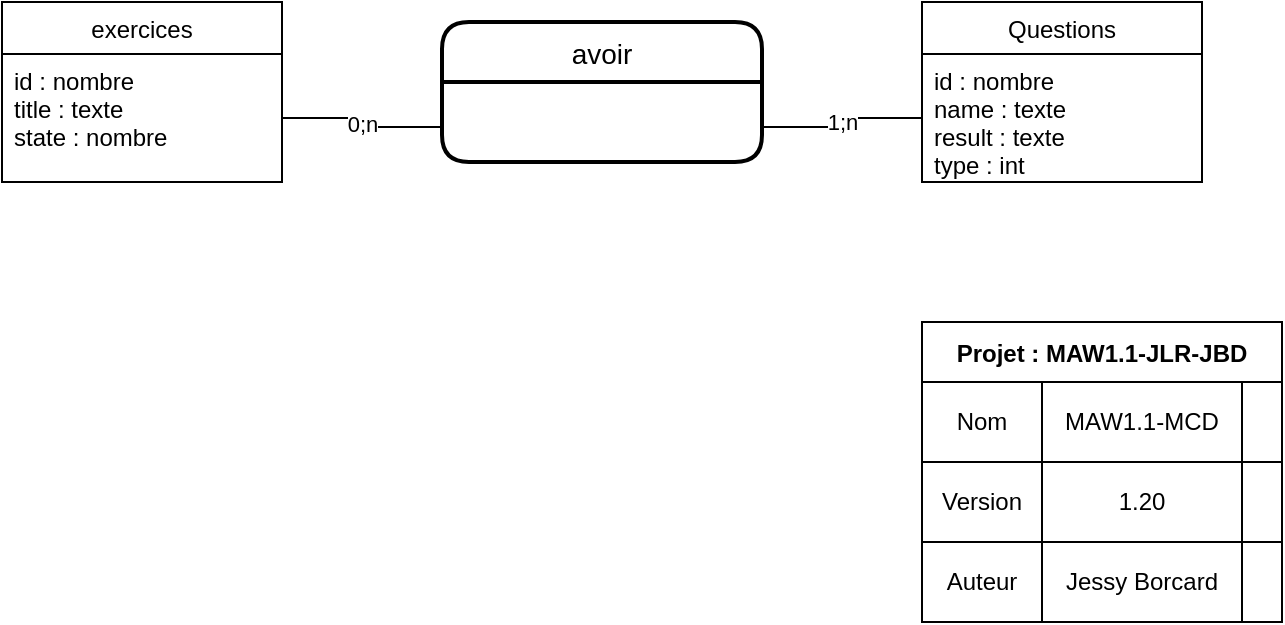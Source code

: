 <mxfile version="20.2.8" type="device"><diagram id="C5RBs43oDa-KdzZeNtuy" name="Page-1"><mxGraphModel dx="1422" dy="865" grid="1" gridSize="10" guides="1" tooltips="1" connect="1" arrows="1" fold="1" page="1" pageScale="1" pageWidth="827" pageHeight="1169" math="0" shadow="0"><root><mxCell id="WIyWlLk6GJQsqaUBKTNV-0"/><mxCell id="WIyWlLk6GJQsqaUBKTNV-1" parent="WIyWlLk6GJQsqaUBKTNV-0"/><mxCell id="Z3t_qoe2JlKYEl8-mxpy-0" value="exercices" style="swimlane;fontStyle=0;childLayout=stackLayout;horizontal=1;startSize=26;fillColor=none;horizontalStack=0;resizeParent=1;resizeParentMax=0;resizeLast=0;collapsible=1;marginBottom=0;" parent="WIyWlLk6GJQsqaUBKTNV-1" vertex="1"><mxGeometry x="100" y="280" width="140" height="90" as="geometry"/></mxCell><mxCell id="Z3t_qoe2JlKYEl8-mxpy-1" value="id : nombre&#10;title : texte&#10;state : nombre" style="text;strokeColor=none;fillColor=none;align=left;verticalAlign=top;spacingLeft=4;spacingRight=4;overflow=hidden;rotatable=0;points=[[0,0.5],[1,0.5]];portConstraint=eastwest;" parent="Z3t_qoe2JlKYEl8-mxpy-0" vertex="1"><mxGeometry y="26" width="140" height="64" as="geometry"/></mxCell><mxCell id="Z3t_qoe2JlKYEl8-mxpy-8" value="Projet : MAW1.1-JLR-JBD" style="shape=table;startSize=30;container=1;collapsible=0;childLayout=tableLayout;fontStyle=1;align=center;" parent="WIyWlLk6GJQsqaUBKTNV-1" vertex="1"><mxGeometry x="560" y="440" width="180" height="150" as="geometry"/></mxCell><mxCell id="Z3t_qoe2JlKYEl8-mxpy-9" value="" style="shape=tableRow;horizontal=0;startSize=0;swimlaneHead=0;swimlaneBody=0;top=0;left=0;bottom=0;right=0;collapsible=0;dropTarget=0;fillColor=none;points=[[0,0.5],[1,0.5]];portConstraint=eastwest;" parent="Z3t_qoe2JlKYEl8-mxpy-8" vertex="1"><mxGeometry y="30" width="180" height="40" as="geometry"/></mxCell><mxCell id="Z3t_qoe2JlKYEl8-mxpy-10" value="Nom" style="shape=partialRectangle;html=1;whiteSpace=wrap;connectable=0;fillColor=none;top=0;left=0;bottom=0;right=0;overflow=hidden;" parent="Z3t_qoe2JlKYEl8-mxpy-9" vertex="1"><mxGeometry width="60" height="40" as="geometry"><mxRectangle width="60" height="40" as="alternateBounds"/></mxGeometry></mxCell><mxCell id="Z3t_qoe2JlKYEl8-mxpy-11" value="MAW1.1-MCD" style="shape=partialRectangle;html=1;whiteSpace=wrap;connectable=0;fillColor=none;top=0;left=0;bottom=0;right=0;overflow=hidden;" parent="Z3t_qoe2JlKYEl8-mxpy-9" vertex="1"><mxGeometry x="60" width="100" height="40" as="geometry"><mxRectangle width="100" height="40" as="alternateBounds"/></mxGeometry></mxCell><mxCell id="Z3t_qoe2JlKYEl8-mxpy-12" value="" style="shape=partialRectangle;html=1;whiteSpace=wrap;connectable=0;fillColor=none;top=0;left=0;bottom=0;right=0;overflow=hidden;" parent="Z3t_qoe2JlKYEl8-mxpy-9" vertex="1"><mxGeometry x="160" width="20" height="40" as="geometry"><mxRectangle width="20" height="40" as="alternateBounds"/></mxGeometry></mxCell><mxCell id="Z3t_qoe2JlKYEl8-mxpy-13" value="" style="shape=tableRow;horizontal=0;startSize=0;swimlaneHead=0;swimlaneBody=0;top=0;left=0;bottom=0;right=0;collapsible=0;dropTarget=0;fillColor=none;points=[[0,0.5],[1,0.5]];portConstraint=eastwest;" parent="Z3t_qoe2JlKYEl8-mxpy-8" vertex="1"><mxGeometry y="70" width="180" height="40" as="geometry"/></mxCell><mxCell id="Z3t_qoe2JlKYEl8-mxpy-14" value="Version" style="shape=partialRectangle;html=1;whiteSpace=wrap;connectable=0;fillColor=none;top=0;left=0;bottom=0;right=0;overflow=hidden;" parent="Z3t_qoe2JlKYEl8-mxpy-13" vertex="1"><mxGeometry width="60" height="40" as="geometry"><mxRectangle width="60" height="40" as="alternateBounds"/></mxGeometry></mxCell><mxCell id="Z3t_qoe2JlKYEl8-mxpy-15" value="1.20" style="shape=partialRectangle;html=1;whiteSpace=wrap;connectable=0;fillColor=none;top=0;left=0;bottom=0;right=0;overflow=hidden;" parent="Z3t_qoe2JlKYEl8-mxpy-13" vertex="1"><mxGeometry x="60" width="100" height="40" as="geometry"><mxRectangle width="100" height="40" as="alternateBounds"/></mxGeometry></mxCell><mxCell id="Z3t_qoe2JlKYEl8-mxpy-16" value="" style="shape=partialRectangle;html=1;whiteSpace=wrap;connectable=0;fillColor=none;top=0;left=0;bottom=0;right=0;overflow=hidden;" parent="Z3t_qoe2JlKYEl8-mxpy-13" vertex="1"><mxGeometry x="160" width="20" height="40" as="geometry"><mxRectangle width="20" height="40" as="alternateBounds"/></mxGeometry></mxCell><mxCell id="Z3t_qoe2JlKYEl8-mxpy-17" value="" style="shape=tableRow;horizontal=0;startSize=0;swimlaneHead=0;swimlaneBody=0;top=0;left=0;bottom=0;right=0;collapsible=0;dropTarget=0;fillColor=none;points=[[0,0.5],[1,0.5]];portConstraint=eastwest;" parent="Z3t_qoe2JlKYEl8-mxpy-8" vertex="1"><mxGeometry y="110" width="180" height="40" as="geometry"/></mxCell><mxCell id="Z3t_qoe2JlKYEl8-mxpy-18" value="Auteur" style="shape=partialRectangle;html=1;whiteSpace=wrap;connectable=0;fillColor=none;top=0;left=0;bottom=0;right=0;overflow=hidden;" parent="Z3t_qoe2JlKYEl8-mxpy-17" vertex="1"><mxGeometry width="60" height="40" as="geometry"><mxRectangle width="60" height="40" as="alternateBounds"/></mxGeometry></mxCell><mxCell id="Z3t_qoe2JlKYEl8-mxpy-19" value="Jessy Borcard" style="shape=partialRectangle;html=1;whiteSpace=wrap;connectable=0;fillColor=none;top=0;left=0;bottom=0;right=0;overflow=hidden;" parent="Z3t_qoe2JlKYEl8-mxpy-17" vertex="1"><mxGeometry x="60" width="100" height="40" as="geometry"><mxRectangle width="100" height="40" as="alternateBounds"/></mxGeometry></mxCell><mxCell id="Z3t_qoe2JlKYEl8-mxpy-20" value="" style="shape=partialRectangle;html=1;whiteSpace=wrap;connectable=0;fillColor=none;top=0;left=0;bottom=0;right=0;overflow=hidden;" parent="Z3t_qoe2JlKYEl8-mxpy-17" vertex="1"><mxGeometry x="160" width="20" height="40" as="geometry"><mxRectangle width="20" height="40" as="alternateBounds"/></mxGeometry></mxCell><mxCell id="lYYJcztUuKWTddlxUMLL-0" value="Questions" style="swimlane;fontStyle=0;childLayout=stackLayout;horizontal=1;startSize=26;fillColor=none;horizontalStack=0;resizeParent=1;resizeParentMax=0;resizeLast=0;collapsible=1;marginBottom=0;" vertex="1" parent="WIyWlLk6GJQsqaUBKTNV-1"><mxGeometry x="560" y="280" width="140" height="90" as="geometry"/></mxCell><mxCell id="lYYJcztUuKWTddlxUMLL-1" value="id : nombre&#10;name : texte&#10;result : texte&#10;type : int" style="text;strokeColor=none;fillColor=none;align=left;verticalAlign=top;spacingLeft=4;spacingRight=4;overflow=hidden;rotatable=0;points=[[0,0.5],[1,0.5]];portConstraint=eastwest;" vertex="1" parent="lYYJcztUuKWTddlxUMLL-0"><mxGeometry y="26" width="140" height="64" as="geometry"/></mxCell><mxCell id="lYYJcztUuKWTddlxUMLL-6" value="1;n" style="edgeStyle=orthogonalEdgeStyle;rounded=0;orthogonalLoop=1;jettySize=auto;html=1;exitX=1;exitY=0.75;exitDx=0;exitDy=0;entryX=0;entryY=0.5;entryDx=0;entryDy=0;endArrow=none;endFill=0;" edge="1" parent="WIyWlLk6GJQsqaUBKTNV-1" source="lYYJcztUuKWTddlxUMLL-3" target="lYYJcztUuKWTddlxUMLL-1"><mxGeometry relative="1" as="geometry"/></mxCell><mxCell id="lYYJcztUuKWTddlxUMLL-3" value="avoir" style="swimlane;childLayout=stackLayout;horizontal=1;startSize=30;horizontalStack=0;rounded=1;fontSize=14;fontStyle=0;strokeWidth=2;resizeParent=0;resizeLast=1;shadow=0;dashed=0;align=center;" vertex="1" parent="WIyWlLk6GJQsqaUBKTNV-1"><mxGeometry x="320" y="290" width="160" height="70" as="geometry"/></mxCell><mxCell id="lYYJcztUuKWTddlxUMLL-5" value="0;n" style="edgeStyle=orthogonalEdgeStyle;rounded=0;orthogonalLoop=1;jettySize=auto;html=1;exitX=1;exitY=0.5;exitDx=0;exitDy=0;entryX=0;entryY=0.75;entryDx=0;entryDy=0;endArrow=none;endFill=0;" edge="1" parent="WIyWlLk6GJQsqaUBKTNV-1" source="Z3t_qoe2JlKYEl8-mxpy-1" target="lYYJcztUuKWTddlxUMLL-3"><mxGeometry relative="1" as="geometry"/></mxCell></root></mxGraphModel></diagram></mxfile>